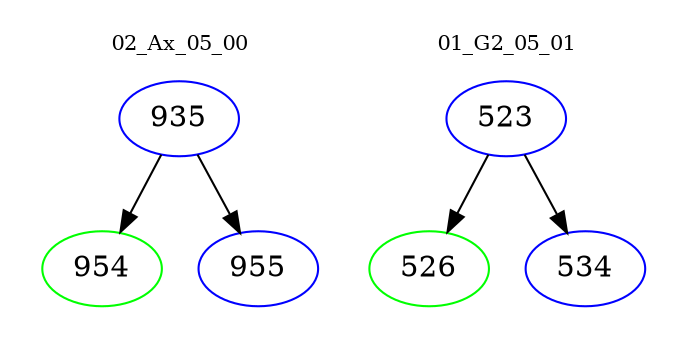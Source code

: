 digraph{
subgraph cluster_0 {
color = white
label = "02_Ax_05_00";
fontsize=10;
T0_935 [label="935", color="blue"]
T0_935 -> T0_954 [color="black"]
T0_954 [label="954", color="green"]
T0_935 -> T0_955 [color="black"]
T0_955 [label="955", color="blue"]
}
subgraph cluster_1 {
color = white
label = "01_G2_05_01";
fontsize=10;
T1_523 [label="523", color="blue"]
T1_523 -> T1_526 [color="black"]
T1_526 [label="526", color="green"]
T1_523 -> T1_534 [color="black"]
T1_534 [label="534", color="blue"]
}
}

